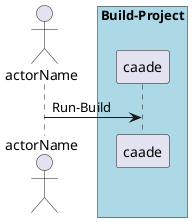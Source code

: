 @startuml
Actor "actorName" as A

box "Build-Project" #lightblue
participant "caade" as S
A -> S : Run-Build
end box

@enduml
